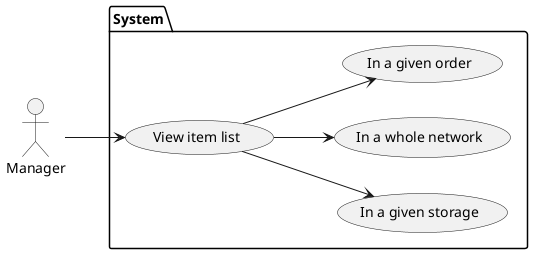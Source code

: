 @startuml Storage Net, Use Case, View Content

left to right direction

actor "Manager" as manager

package System {
  usecase "View item list" as view
  usecase "In a given storage" as storage
  usecase "In a whole network" as network
  usecase "In a given order" as order
}

manager --> view
view --> storage
view --> network
view --> order

@enduml
